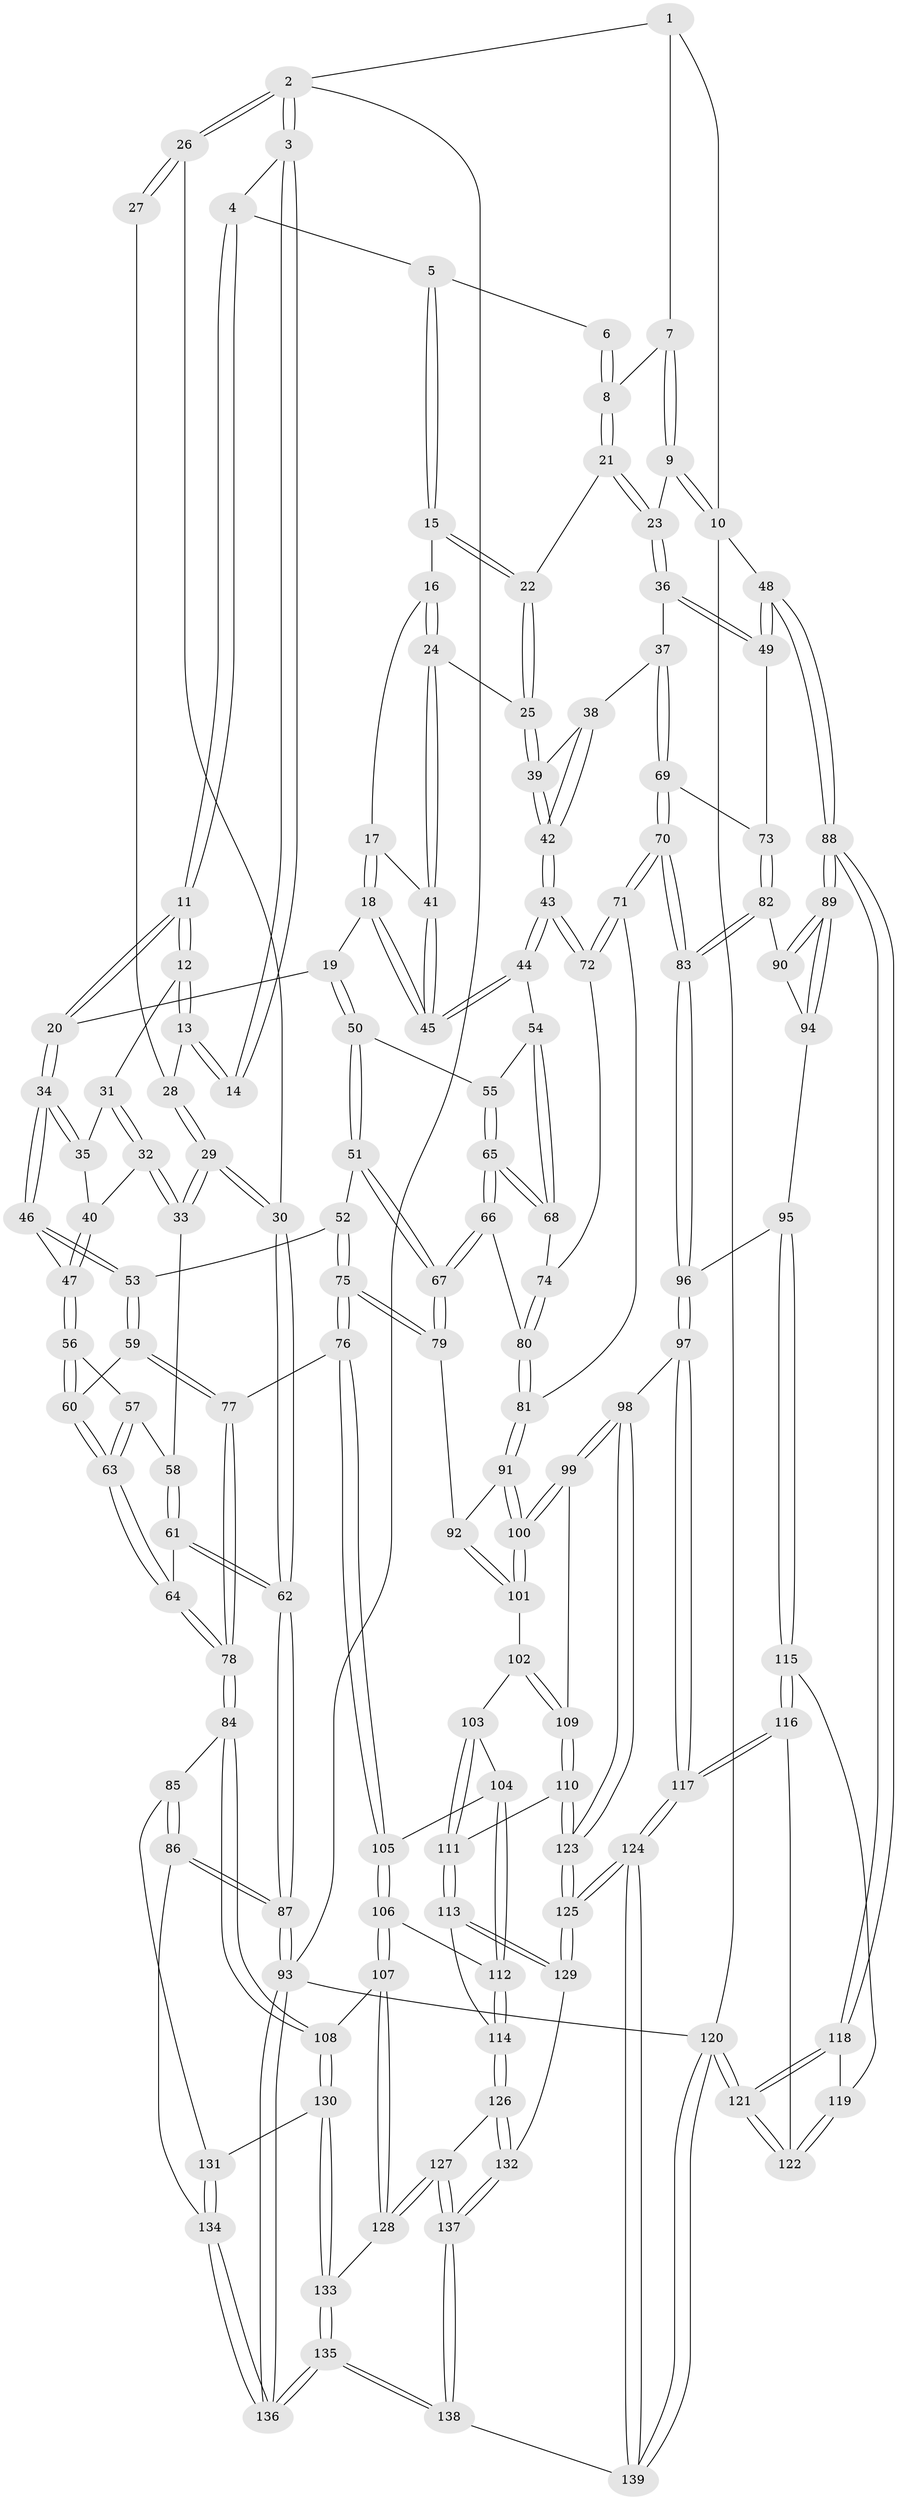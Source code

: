 // Generated by graph-tools (version 1.1) at 2025/03/03/09/25 03:03:22]
// undirected, 139 vertices, 344 edges
graph export_dot {
graph [start="1"]
  node [color=gray90,style=filled];
  1 [pos="+0.8460144584860749+0"];
  2 [pos="+0+0"];
  3 [pos="+0.16323924546772242+0"];
  4 [pos="+0.4842856138283652+0"];
  5 [pos="+0.5134439044319836+0"];
  6 [pos="+0.6269132931715071+0"];
  7 [pos="+0.8708497234848284+0.022593712183151773"];
  8 [pos="+0.7468692129548594+0.1308921006422243"];
  9 [pos="+0.9152314307137915+0.2051087108921824"];
  10 [pos="+1+0.1642192064030694"];
  11 [pos="+0.35315014282227936+0.1070408287855192"];
  12 [pos="+0.1881183690434275+0.12244560575185709"];
  13 [pos="+0.17522956091768924+0.11322676930216313"];
  14 [pos="+0.17186261961494081+0.10826033114963397"];
  15 [pos="+0.5376676298391063+0"];
  16 [pos="+0.5492857176629167+0.032435825088866735"];
  17 [pos="+0.5170729314883181+0.2138815233759101"];
  18 [pos="+0.4879060011256515+0.25246542668745237"];
  19 [pos="+0.37891139281927766+0.26403950286936184"];
  20 [pos="+0.37297510701057013+0.2607973325115027"];
  21 [pos="+0.7479863659337971+0.15664926044548447"];
  22 [pos="+0.7191714565556284+0.17159645706705778"];
  23 [pos="+0.8993469869440682+0.2195136815464857"];
  24 [pos="+0.6390173796913987+0.20352198137754468"];
  25 [pos="+0.6875506156874721+0.20213453218275476"];
  26 [pos="+0+0"];
  27 [pos="+0.04395676154985746+0.07616840870613673"];
  28 [pos="+0.08228851675887763+0.1800515462749787"];
  29 [pos="+0+0.2900419845175182"];
  30 [pos="+0+0.29062287931119096"];
  31 [pos="+0.18701926979778183+0.15067023349844688"];
  32 [pos="+0.07957580417174456+0.2931088283531177"];
  33 [pos="+0.05090857407692905+0.30370099946560086"];
  34 [pos="+0.31993638438747585+0.2886738505333781"];
  35 [pos="+0.20441640917580484+0.2069891787419892"];
  36 [pos="+0.876345126298001+0.27507776752257435"];
  37 [pos="+0.7938228717309695+0.3359852583390832"];
  38 [pos="+0.75966707032998+0.3282778913461334"];
  39 [pos="+0.6960819439116966+0.21926457631519108"];
  40 [pos="+0.16587840606069948+0.2845495735755955"];
  41 [pos="+0.6292505513881425+0.21563782539063497"];
  42 [pos="+0.6299774601748761+0.3572778018573114"];
  43 [pos="+0.6070268507529072+0.3633152538000123"];
  44 [pos="+0.6037106767210252+0.35982930331918694"];
  45 [pos="+0.5966104284768292+0.3412282151470836"];
  46 [pos="+0.28500790618758315+0.32273598784848206"];
  47 [pos="+0.26069844775699186+0.32676226272214676"];
  48 [pos="+1+0.5569059310310405"];
  49 [pos="+1+0.47978206653946487"];
  50 [pos="+0.419525448200705+0.35639357578654124"];
  51 [pos="+0.3527959167057256+0.4589301872143397"];
  52 [pos="+0.3023452021816052+0.4410420687580624"];
  53 [pos="+0.3017763045291026+0.4406529671532788"];
  54 [pos="+0.48078751096021405+0.3808373453483391"];
  55 [pos="+0.4455378635124752+0.37842308147541615"];
  56 [pos="+0.19640157952624016+0.3864720260029064"];
  57 [pos="+0.14216068303140458+0.3793196604036361"];
  58 [pos="+0.07844563317616586+0.338726267785557"];
  59 [pos="+0.24542776881938624+0.4644273462048788"];
  60 [pos="+0.20675134809911216+0.4521729607906466"];
  61 [pos="+0.09672242689778104+0.48367752173900386"];
  62 [pos="+0+0.4783012713883626"];
  63 [pos="+0.14184033129127271+0.4911790300958401"];
  64 [pos="+0.13077471325740195+0.5036365097913618"];
  65 [pos="+0.45214545655107485+0.4929479110821218"];
  66 [pos="+0.41928156645532866+0.5375247956024101"];
  67 [pos="+0.4157741826482734+0.5398065271138938"];
  68 [pos="+0.5144483067324132+0.46799247584458625"];
  69 [pos="+0.7966201569488394+0.40633521039134834"];
  70 [pos="+0.709977722758332+0.5472554197804512"];
  71 [pos="+0.6758743961726856+0.5342149867064375"];
  72 [pos="+0.6086474852749492+0.4423969378825769"];
  73 [pos="+0.898474351958828+0.47958464639935133"];
  74 [pos="+0.5646661322592679+0.46077201438077914"];
  75 [pos="+0.28587466467855277+0.6185117284233865"];
  76 [pos="+0.2563542588912614+0.641811648309716"];
  77 [pos="+0.2429500967954953+0.6391451144029919"];
  78 [pos="+0.15809762535007002+0.6434954541511586"];
  79 [pos="+0.41299854892366267+0.5466368106279218"];
  80 [pos="+0.5244156116418429+0.5530528485516067"];
  81 [pos="+0.5782122169408196+0.5919038279507067"];
  82 [pos="+0.8066703638149822+0.5677829196944622"];
  83 [pos="+0.7358825618648508+0.5820477147853831"];
  84 [pos="+0.044151594103033064+0.7223056125596137"];
  85 [pos="+0.0224631640329532+0.7247627565091185"];
  86 [pos="+0+0.7230882643021673"];
  87 [pos="+0+0.7056490374525326"];
  88 [pos="+1+0.5756354893840502"];
  89 [pos="+1+0.5870505885190167"];
  90 [pos="+0.8570284952231793+0.5857788380230003"];
  91 [pos="+0.5550853075263529+0.6380060271366871"];
  92 [pos="+0.43040468917516606+0.578597265231668"];
  93 [pos="+0+1"];
  94 [pos="+0.8955757119540192+0.7014831000332861"];
  95 [pos="+0.8537944381758868+0.7324969845312589"];
  96 [pos="+0.7417122075686833+0.6958990586189243"];
  97 [pos="+0.719321001202496+0.7186926635683436"];
  98 [pos="+0.5535792498163871+0.754629910265501"];
  99 [pos="+0.5492092311122831+0.751827210732239"];
  100 [pos="+0.5480118906747329+0.7492272117041463"];
  101 [pos="+0.4485192976953303+0.6815995394539129"];
  102 [pos="+0.3483132522934134+0.7116541676914564"];
  103 [pos="+0.33765876791053745+0.7115608488098555"];
  104 [pos="+0.3170391023060488+0.7055683398155663"];
  105 [pos="+0.2652068863606617+0.6538224873404288"];
  106 [pos="+0.2348604006422603+0.834948763319785"];
  107 [pos="+0.17195378141670986+0.8502411414166323"];
  108 [pos="+0.1715229237008106+0.8498724698191504"];
  109 [pos="+0.46151156452959136+0.7939839539222304"];
  110 [pos="+0.4112538409001406+0.8426326703310597"];
  111 [pos="+0.405229340361887+0.8444644261052586"];
  112 [pos="+0.3030085386259323+0.8417477496847777"];
  113 [pos="+0.40245642333490067+0.8463918237134257"];
  114 [pos="+0.3174942349881058+0.8566679992203085"];
  115 [pos="+0.8699131367518367+0.7770349563568396"];
  116 [pos="+0.8627406639000972+0.8905376870850464"];
  117 [pos="+0.7428234892628827+0.9776664262888611"];
  118 [pos="+1+0.6792535446615837"];
  119 [pos="+0.9763696811461997+0.7982093879842891"];
  120 [pos="+1+1"];
  121 [pos="+1+1"];
  122 [pos="+0.9419783391761767+0.9033288463548081"];
  123 [pos="+0.6053848194442786+1"];
  124 [pos="+0.6565147279916693+1"];
  125 [pos="+0.6085460373352481+1"];
  126 [pos="+0.31703296054748914+0.8594691283625144"];
  127 [pos="+0.21265261164195068+0.9454687224526885"];
  128 [pos="+0.17493343032899747+0.8692441894416992"];
  129 [pos="+0.4017648988730859+0.9241621408058958"];
  130 [pos="+0.08467243036796701+0.924214165833976"];
  131 [pos="+0.07909862682473369+0.9235403353502201"];
  132 [pos="+0.3261057186428845+0.988212430396684"];
  133 [pos="+0.11859809394871632+0.9386901918838085"];
  134 [pos="+0.04854230535214983+0.9633460190811691"];
  135 [pos="+0.14556598558641928+1"];
  136 [pos="+0.042991420317313005+1"];
  137 [pos="+0.26388925261371043+1"];
  138 [pos="+0.2613253067470906+1"];
  139 [pos="+0.654138213528369+1"];
  1 -- 2;
  1 -- 7;
  1 -- 10;
  2 -- 3;
  2 -- 3;
  2 -- 26;
  2 -- 26;
  2 -- 93;
  3 -- 4;
  3 -- 14;
  3 -- 14;
  4 -- 5;
  4 -- 11;
  4 -- 11;
  5 -- 6;
  5 -- 15;
  5 -- 15;
  6 -- 8;
  6 -- 8;
  7 -- 8;
  7 -- 9;
  7 -- 9;
  8 -- 21;
  8 -- 21;
  9 -- 10;
  9 -- 10;
  9 -- 23;
  10 -- 48;
  10 -- 120;
  11 -- 12;
  11 -- 12;
  11 -- 20;
  11 -- 20;
  12 -- 13;
  12 -- 13;
  12 -- 31;
  13 -- 14;
  13 -- 14;
  13 -- 28;
  15 -- 16;
  15 -- 22;
  15 -- 22;
  16 -- 17;
  16 -- 24;
  16 -- 24;
  17 -- 18;
  17 -- 18;
  17 -- 41;
  18 -- 19;
  18 -- 45;
  18 -- 45;
  19 -- 20;
  19 -- 50;
  19 -- 50;
  20 -- 34;
  20 -- 34;
  21 -- 22;
  21 -- 23;
  21 -- 23;
  22 -- 25;
  22 -- 25;
  23 -- 36;
  23 -- 36;
  24 -- 25;
  24 -- 41;
  24 -- 41;
  25 -- 39;
  25 -- 39;
  26 -- 27;
  26 -- 27;
  26 -- 30;
  27 -- 28;
  28 -- 29;
  28 -- 29;
  29 -- 30;
  29 -- 30;
  29 -- 33;
  29 -- 33;
  30 -- 62;
  30 -- 62;
  31 -- 32;
  31 -- 32;
  31 -- 35;
  32 -- 33;
  32 -- 33;
  32 -- 40;
  33 -- 58;
  34 -- 35;
  34 -- 35;
  34 -- 46;
  34 -- 46;
  35 -- 40;
  36 -- 37;
  36 -- 49;
  36 -- 49;
  37 -- 38;
  37 -- 69;
  37 -- 69;
  38 -- 39;
  38 -- 42;
  38 -- 42;
  39 -- 42;
  39 -- 42;
  40 -- 47;
  40 -- 47;
  41 -- 45;
  41 -- 45;
  42 -- 43;
  42 -- 43;
  43 -- 44;
  43 -- 44;
  43 -- 72;
  43 -- 72;
  44 -- 45;
  44 -- 45;
  44 -- 54;
  46 -- 47;
  46 -- 53;
  46 -- 53;
  47 -- 56;
  47 -- 56;
  48 -- 49;
  48 -- 49;
  48 -- 88;
  48 -- 88;
  49 -- 73;
  50 -- 51;
  50 -- 51;
  50 -- 55;
  51 -- 52;
  51 -- 67;
  51 -- 67;
  52 -- 53;
  52 -- 75;
  52 -- 75;
  53 -- 59;
  53 -- 59;
  54 -- 55;
  54 -- 68;
  54 -- 68;
  55 -- 65;
  55 -- 65;
  56 -- 57;
  56 -- 60;
  56 -- 60;
  57 -- 58;
  57 -- 63;
  57 -- 63;
  58 -- 61;
  58 -- 61;
  59 -- 60;
  59 -- 77;
  59 -- 77;
  60 -- 63;
  60 -- 63;
  61 -- 62;
  61 -- 62;
  61 -- 64;
  62 -- 87;
  62 -- 87;
  63 -- 64;
  63 -- 64;
  64 -- 78;
  64 -- 78;
  65 -- 66;
  65 -- 66;
  65 -- 68;
  65 -- 68;
  66 -- 67;
  66 -- 67;
  66 -- 80;
  67 -- 79;
  67 -- 79;
  68 -- 74;
  69 -- 70;
  69 -- 70;
  69 -- 73;
  70 -- 71;
  70 -- 71;
  70 -- 83;
  70 -- 83;
  71 -- 72;
  71 -- 72;
  71 -- 81;
  72 -- 74;
  73 -- 82;
  73 -- 82;
  74 -- 80;
  74 -- 80;
  75 -- 76;
  75 -- 76;
  75 -- 79;
  75 -- 79;
  76 -- 77;
  76 -- 105;
  76 -- 105;
  77 -- 78;
  77 -- 78;
  78 -- 84;
  78 -- 84;
  79 -- 92;
  80 -- 81;
  80 -- 81;
  81 -- 91;
  81 -- 91;
  82 -- 83;
  82 -- 83;
  82 -- 90;
  83 -- 96;
  83 -- 96;
  84 -- 85;
  84 -- 108;
  84 -- 108;
  85 -- 86;
  85 -- 86;
  85 -- 131;
  86 -- 87;
  86 -- 87;
  86 -- 134;
  87 -- 93;
  87 -- 93;
  88 -- 89;
  88 -- 89;
  88 -- 118;
  88 -- 118;
  89 -- 90;
  89 -- 90;
  89 -- 94;
  89 -- 94;
  90 -- 94;
  91 -- 92;
  91 -- 100;
  91 -- 100;
  92 -- 101;
  92 -- 101;
  93 -- 136;
  93 -- 136;
  93 -- 120;
  94 -- 95;
  95 -- 96;
  95 -- 115;
  95 -- 115;
  96 -- 97;
  96 -- 97;
  97 -- 98;
  97 -- 117;
  97 -- 117;
  98 -- 99;
  98 -- 99;
  98 -- 123;
  98 -- 123;
  99 -- 100;
  99 -- 100;
  99 -- 109;
  100 -- 101;
  100 -- 101;
  101 -- 102;
  102 -- 103;
  102 -- 109;
  102 -- 109;
  103 -- 104;
  103 -- 111;
  103 -- 111;
  104 -- 105;
  104 -- 112;
  104 -- 112;
  105 -- 106;
  105 -- 106;
  106 -- 107;
  106 -- 107;
  106 -- 112;
  107 -- 108;
  107 -- 128;
  107 -- 128;
  108 -- 130;
  108 -- 130;
  109 -- 110;
  109 -- 110;
  110 -- 111;
  110 -- 123;
  110 -- 123;
  111 -- 113;
  111 -- 113;
  112 -- 114;
  112 -- 114;
  113 -- 114;
  113 -- 129;
  113 -- 129;
  114 -- 126;
  114 -- 126;
  115 -- 116;
  115 -- 116;
  115 -- 119;
  116 -- 117;
  116 -- 117;
  116 -- 122;
  117 -- 124;
  117 -- 124;
  118 -- 119;
  118 -- 121;
  118 -- 121;
  119 -- 122;
  119 -- 122;
  120 -- 121;
  120 -- 121;
  120 -- 139;
  120 -- 139;
  121 -- 122;
  121 -- 122;
  123 -- 125;
  123 -- 125;
  124 -- 125;
  124 -- 125;
  124 -- 139;
  124 -- 139;
  125 -- 129;
  125 -- 129;
  126 -- 127;
  126 -- 132;
  126 -- 132;
  127 -- 128;
  127 -- 128;
  127 -- 137;
  127 -- 137;
  128 -- 133;
  129 -- 132;
  130 -- 131;
  130 -- 133;
  130 -- 133;
  131 -- 134;
  131 -- 134;
  132 -- 137;
  132 -- 137;
  133 -- 135;
  133 -- 135;
  134 -- 136;
  134 -- 136;
  135 -- 136;
  135 -- 136;
  135 -- 138;
  135 -- 138;
  137 -- 138;
  137 -- 138;
  138 -- 139;
}
